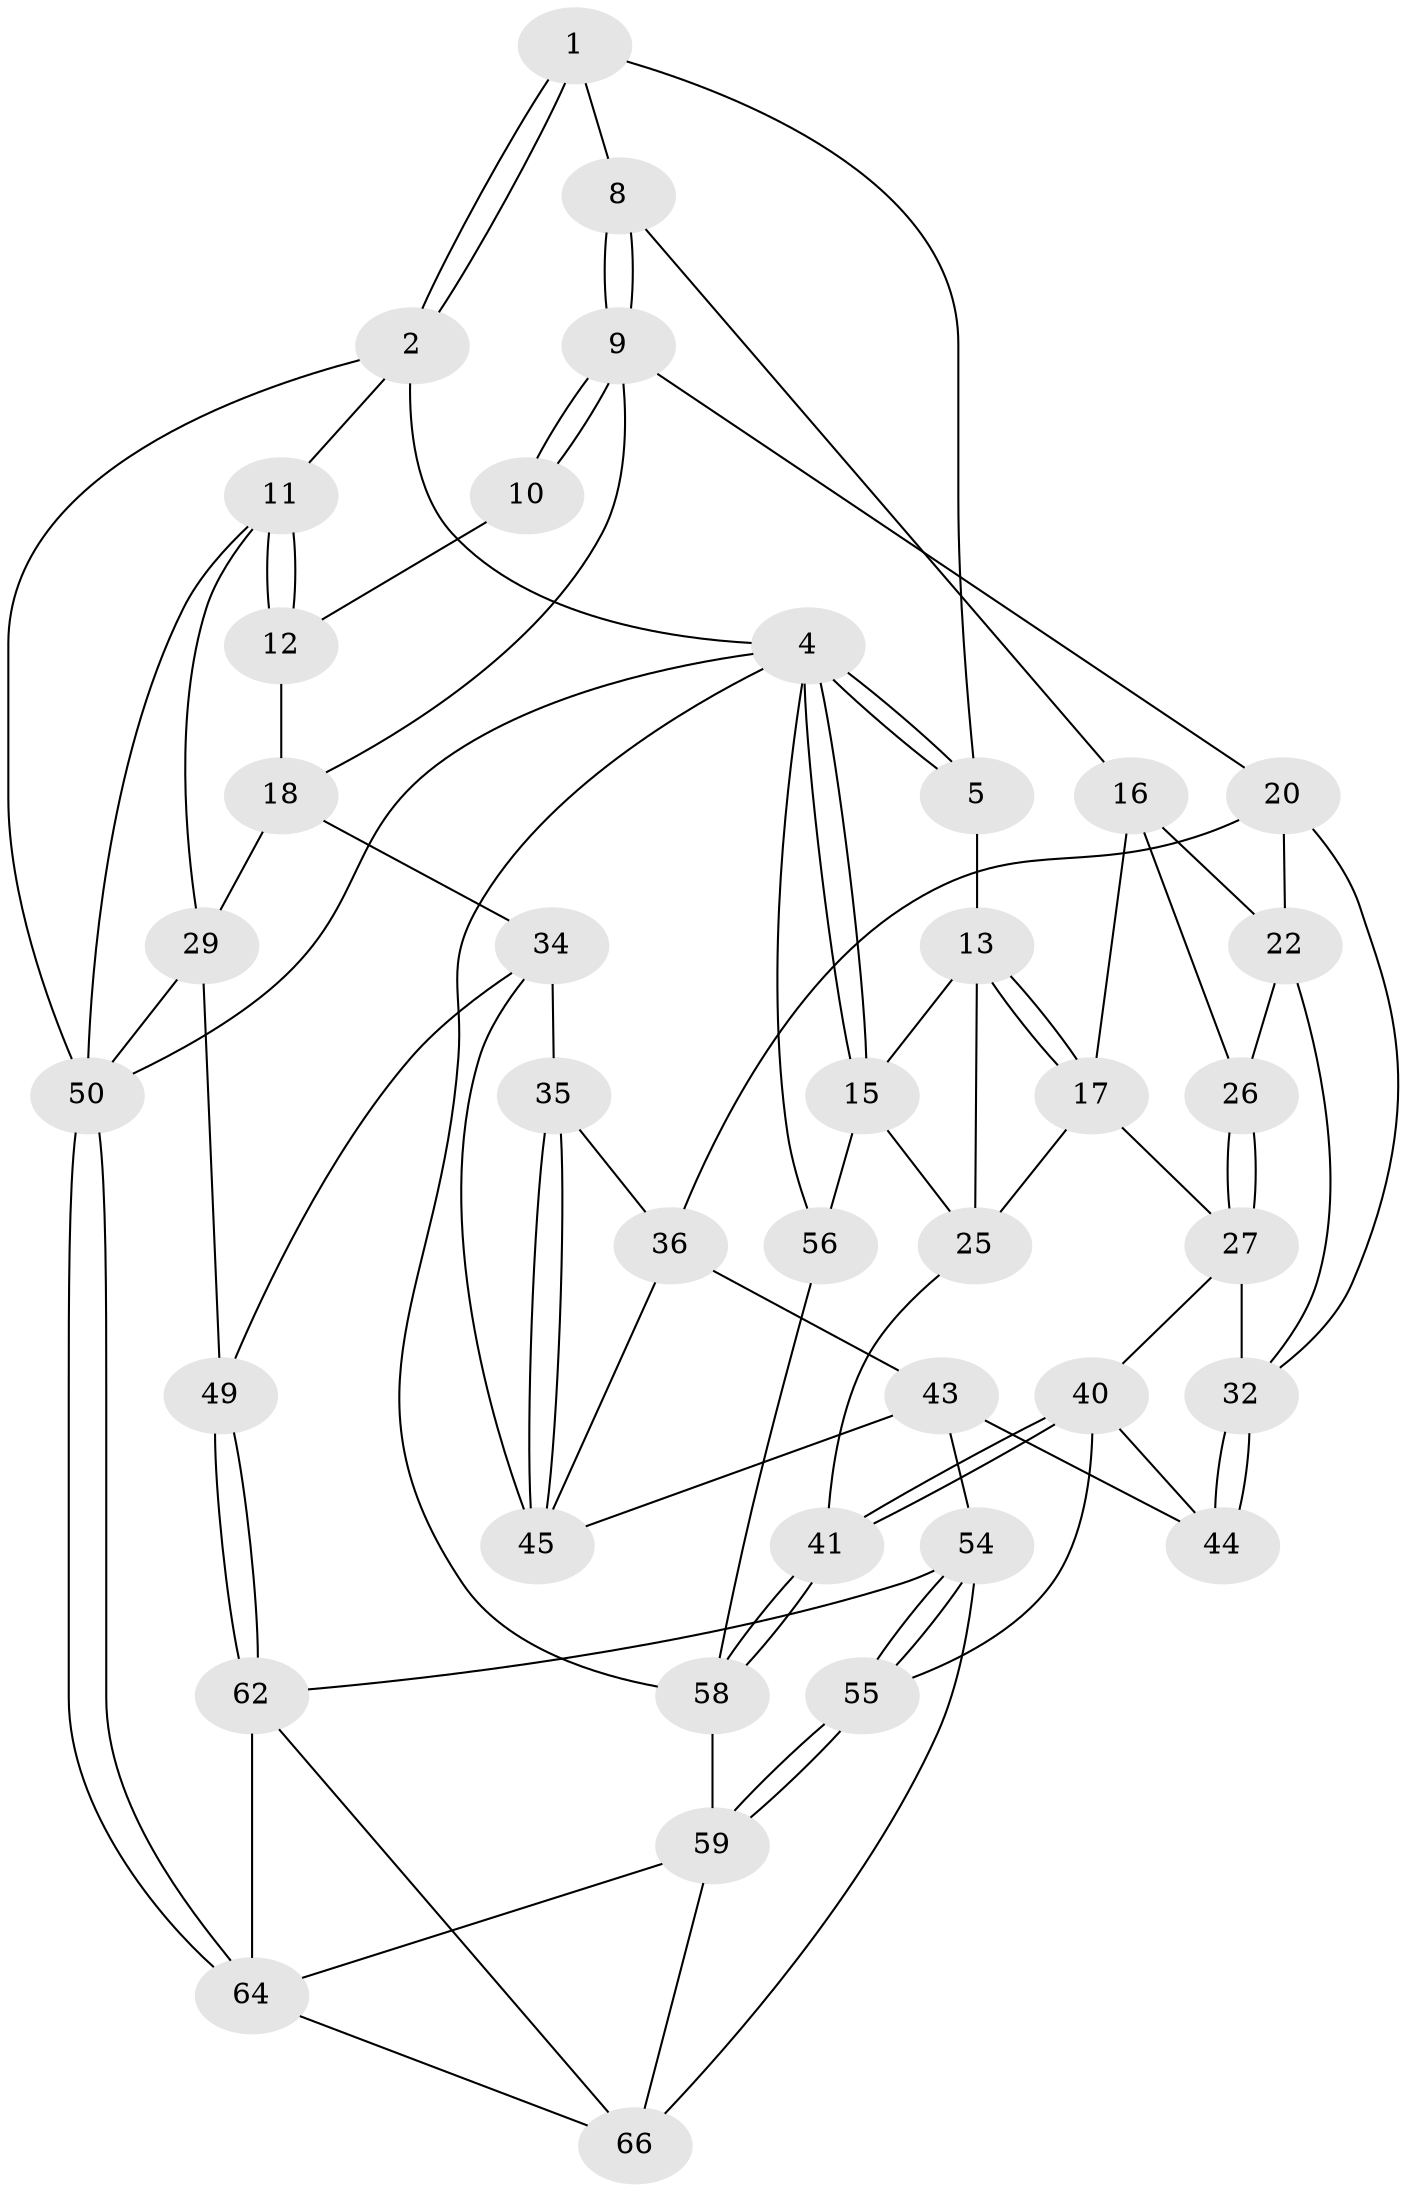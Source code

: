// Generated by graph-tools (version 1.1) at 2025/52/02/27/25 19:52:39]
// undirected, 39 vertices, 89 edges
graph export_dot {
graph [start="1"]
  node [color=gray90,style=filled];
  1 [pos="+0.42188293762167745+0",super="+6"];
  2 [pos="+1+0",super="+3"];
  4 [pos="+0+0",super="+57"];
  5 [pos="+0+0",super="+7"];
  8 [pos="+0.45058137829235995+0.15911382022318302"];
  9 [pos="+0.591318367581215+0.21844314691205868",super="+19"];
  10 [pos="+0.8139272468463852+0"];
  11 [pos="+1+0",super="+28"];
  12 [pos="+0.8448329261390296+0.24877784473276002"];
  13 [pos="+0.1385890372288983+0.18066362923012177",super="+14"];
  15 [pos="+0+0.15551181652993099",super="+38"];
  16 [pos="+0.4006392842581492+0.2518508798994792",super="+23"];
  17 [pos="+0.19006456000905067+0.35390789095226616",super="+24"];
  18 [pos="+0.7882613402660847+0.3328255521284005",super="+30"];
  20 [pos="+0.6509132763720549+0.3824810455379008",super="+21"];
  22 [pos="+0.4152995635026301+0.4348838181355478",super="+31"];
  25 [pos="+0.12800172547000493+0.4258120388178269",super="+37"];
  26 [pos="+0.2488663346367458+0.46528450766339663"];
  27 [pos="+0.21054104395159678+0.48343019798981046",super="+39"];
  29 [pos="+0.9734342901957709+0.41926847523153266",super="+48"];
  32 [pos="+0.5018745161712203+0.5654552423504215",super="+33"];
  34 [pos="+0.8384566707574291+0.5200994990054337",super="+46"];
  35 [pos="+0.8085622300948688+0.530364186384532"];
  36 [pos="+0.6619397549362217+0.41631864152405684",super="+42"];
  40 [pos="+0.2255106429311327+0.6658437693795843",super="+52"];
  41 [pos="+0.19628335981561354+0.6806413745947609"];
  43 [pos="+0.5387292495870856+0.6473007947565232",super="+53"];
  44 [pos="+0.5134832057022896+0.5991246564235254"];
  45 [pos="+0.7265654114242349+0.6009198879958338",super="+47"];
  49 [pos="+0.8820216047177758+0.7211702166919509"];
  50 [pos="+1+1",super="+51"];
  54 [pos="+0.5579700916236249+0.7575345496221039",super="+63"];
  55 [pos="+0.3822002241849152+0.7927984899520234"];
  56 [pos="+0+0.861507127063411"];
  58 [pos="+0.16919913004197143+0.722321950236943",super="+61"];
  59 [pos="+0.36794136977400804+0.8568513624679217",super="+60"];
  62 [pos="+0.8048083007303797+0.8143902247798018",super="+65"];
  64 [pos="+0.8111200140408567+1",super="+68"];
  66 [pos="+0.5725548760699917+0.7944940290292276",super="+67"];
  1 -- 2;
  1 -- 2;
  1 -- 8;
  1 -- 5;
  2 -- 11;
  2 -- 50;
  2 -- 4;
  4 -- 5;
  4 -- 5;
  4 -- 15;
  4 -- 15;
  4 -- 56;
  4 -- 50;
  4 -- 58;
  5 -- 13;
  8 -- 9;
  8 -- 9;
  8 -- 16;
  9 -- 10;
  9 -- 10;
  9 -- 18;
  9 -- 20;
  10 -- 12;
  11 -- 12;
  11 -- 12;
  11 -- 50;
  11 -- 29;
  12 -- 18;
  13 -- 17;
  13 -- 17;
  13 -- 25;
  13 -- 15;
  15 -- 56;
  15 -- 25;
  16 -- 17;
  16 -- 26;
  16 -- 22;
  17 -- 27;
  17 -- 25;
  18 -- 34;
  18 -- 29;
  20 -- 36;
  20 -- 32;
  20 -- 22;
  22 -- 32;
  22 -- 26;
  25 -- 41;
  26 -- 27;
  26 -- 27;
  27 -- 40;
  27 -- 32;
  29 -- 49;
  29 -- 50;
  32 -- 44;
  32 -- 44;
  34 -- 35;
  34 -- 49;
  34 -- 45;
  35 -- 36;
  35 -- 45;
  35 -- 45;
  36 -- 43;
  36 -- 45;
  40 -- 41;
  40 -- 41;
  40 -- 44;
  40 -- 55;
  41 -- 58;
  41 -- 58;
  43 -- 44;
  43 -- 54;
  43 -- 45;
  49 -- 62;
  49 -- 62;
  50 -- 64;
  50 -- 64;
  54 -- 55;
  54 -- 55;
  54 -- 62;
  54 -- 66;
  55 -- 59;
  55 -- 59;
  56 -- 58;
  58 -- 59;
  59 -- 66;
  59 -- 64;
  62 -- 64;
  62 -- 66;
  64 -- 66;
}
